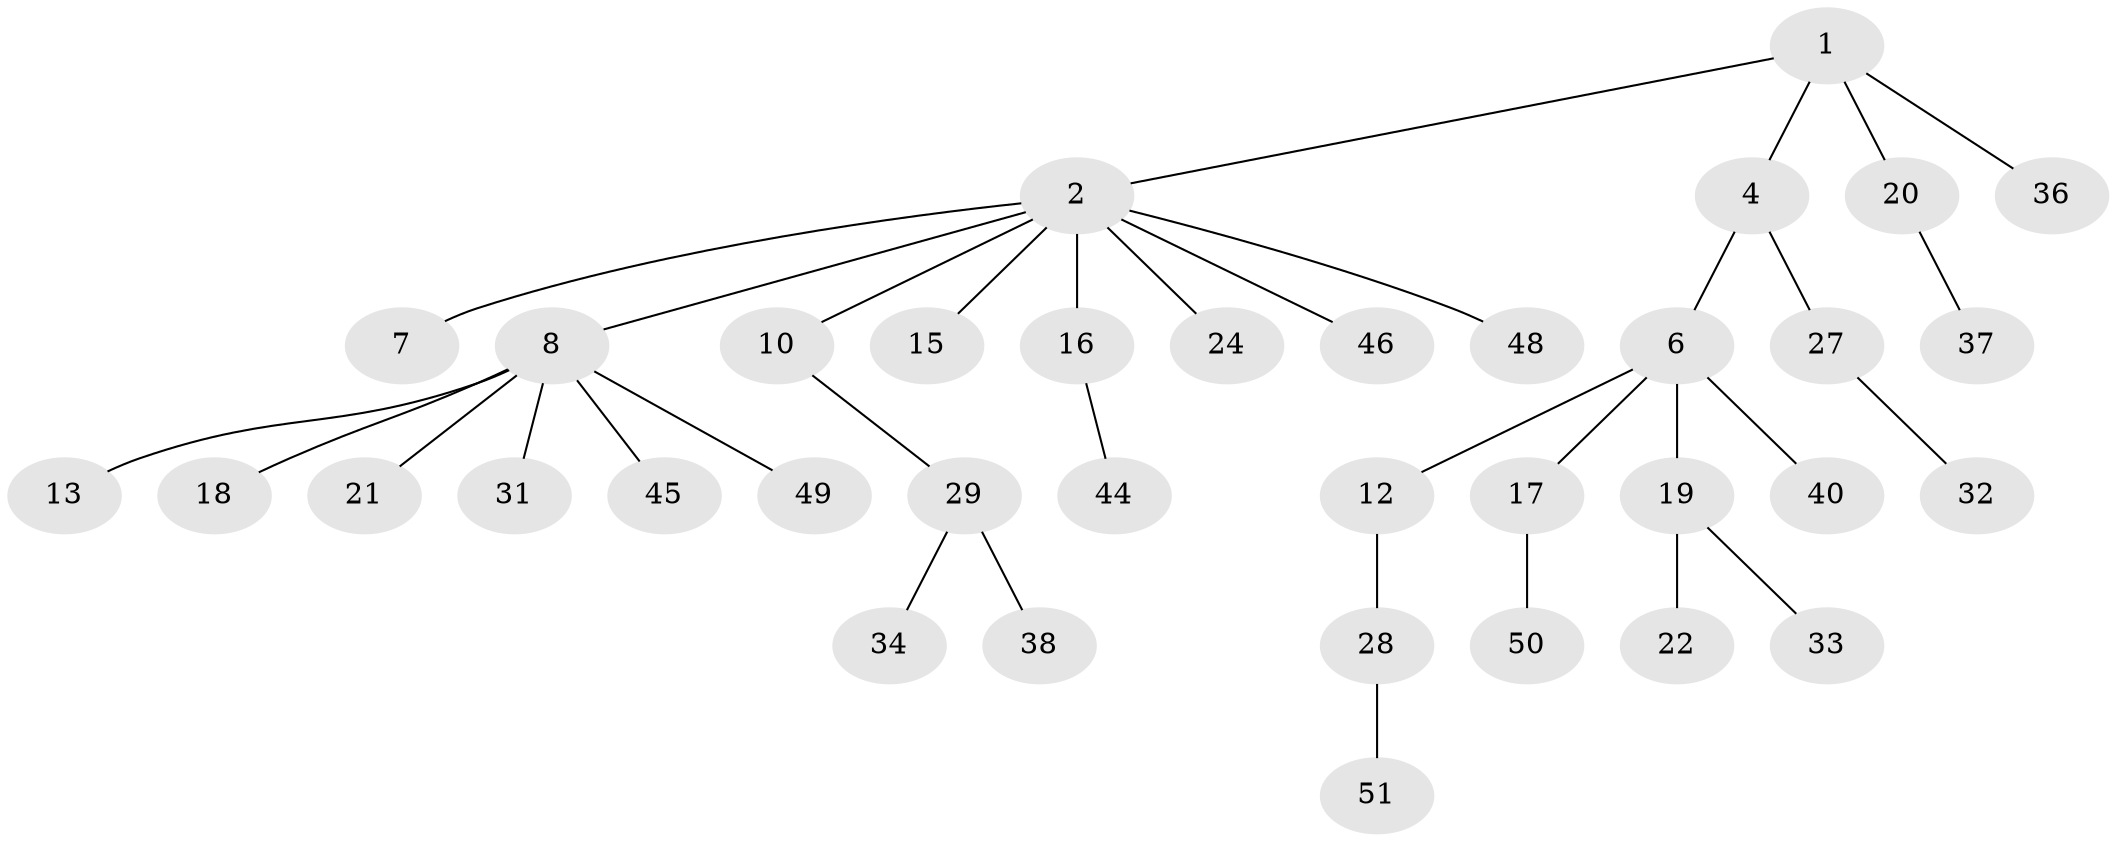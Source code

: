 // original degree distribution, {3: 0.09803921568627451, 6: 0.0196078431372549, 5: 0.058823529411764705, 1: 0.47058823529411764, 4: 0.0392156862745098, 2: 0.3137254901960784}
// Generated by graph-tools (version 1.1) at 2025/11/02/27/25 16:11:26]
// undirected, 36 vertices, 35 edges
graph export_dot {
graph [start="1"]
  node [color=gray90,style=filled];
  1 [super="+3"];
  2 [super="+5"];
  4 [super="+14"];
  6 [super="+9"];
  7;
  8 [super="+11"];
  10;
  12 [super="+23"];
  13;
  15 [super="+41"];
  16 [super="+25"];
  17 [super="+47"];
  18;
  19 [super="+26"];
  20;
  21;
  22;
  24 [super="+35"];
  27;
  28 [super="+42"];
  29 [super="+30"];
  31;
  32 [super="+39"];
  33;
  34;
  36;
  37 [super="+43"];
  38;
  40;
  44;
  45;
  46;
  48;
  49;
  50;
  51;
  1 -- 2;
  1 -- 36;
  1 -- 4;
  1 -- 20;
  2 -- 7;
  2 -- 15;
  2 -- 46;
  2 -- 48;
  2 -- 16;
  2 -- 8;
  2 -- 24;
  2 -- 10;
  4 -- 6;
  4 -- 27;
  6 -- 12;
  6 -- 19;
  6 -- 40;
  6 -- 17;
  8 -- 13;
  8 -- 49;
  8 -- 18;
  8 -- 21;
  8 -- 45;
  8 -- 31;
  10 -- 29;
  12 -- 28;
  16 -- 44;
  17 -- 50;
  19 -- 22;
  19 -- 33;
  20 -- 37;
  27 -- 32;
  28 -- 51;
  29 -- 34;
  29 -- 38;
}
